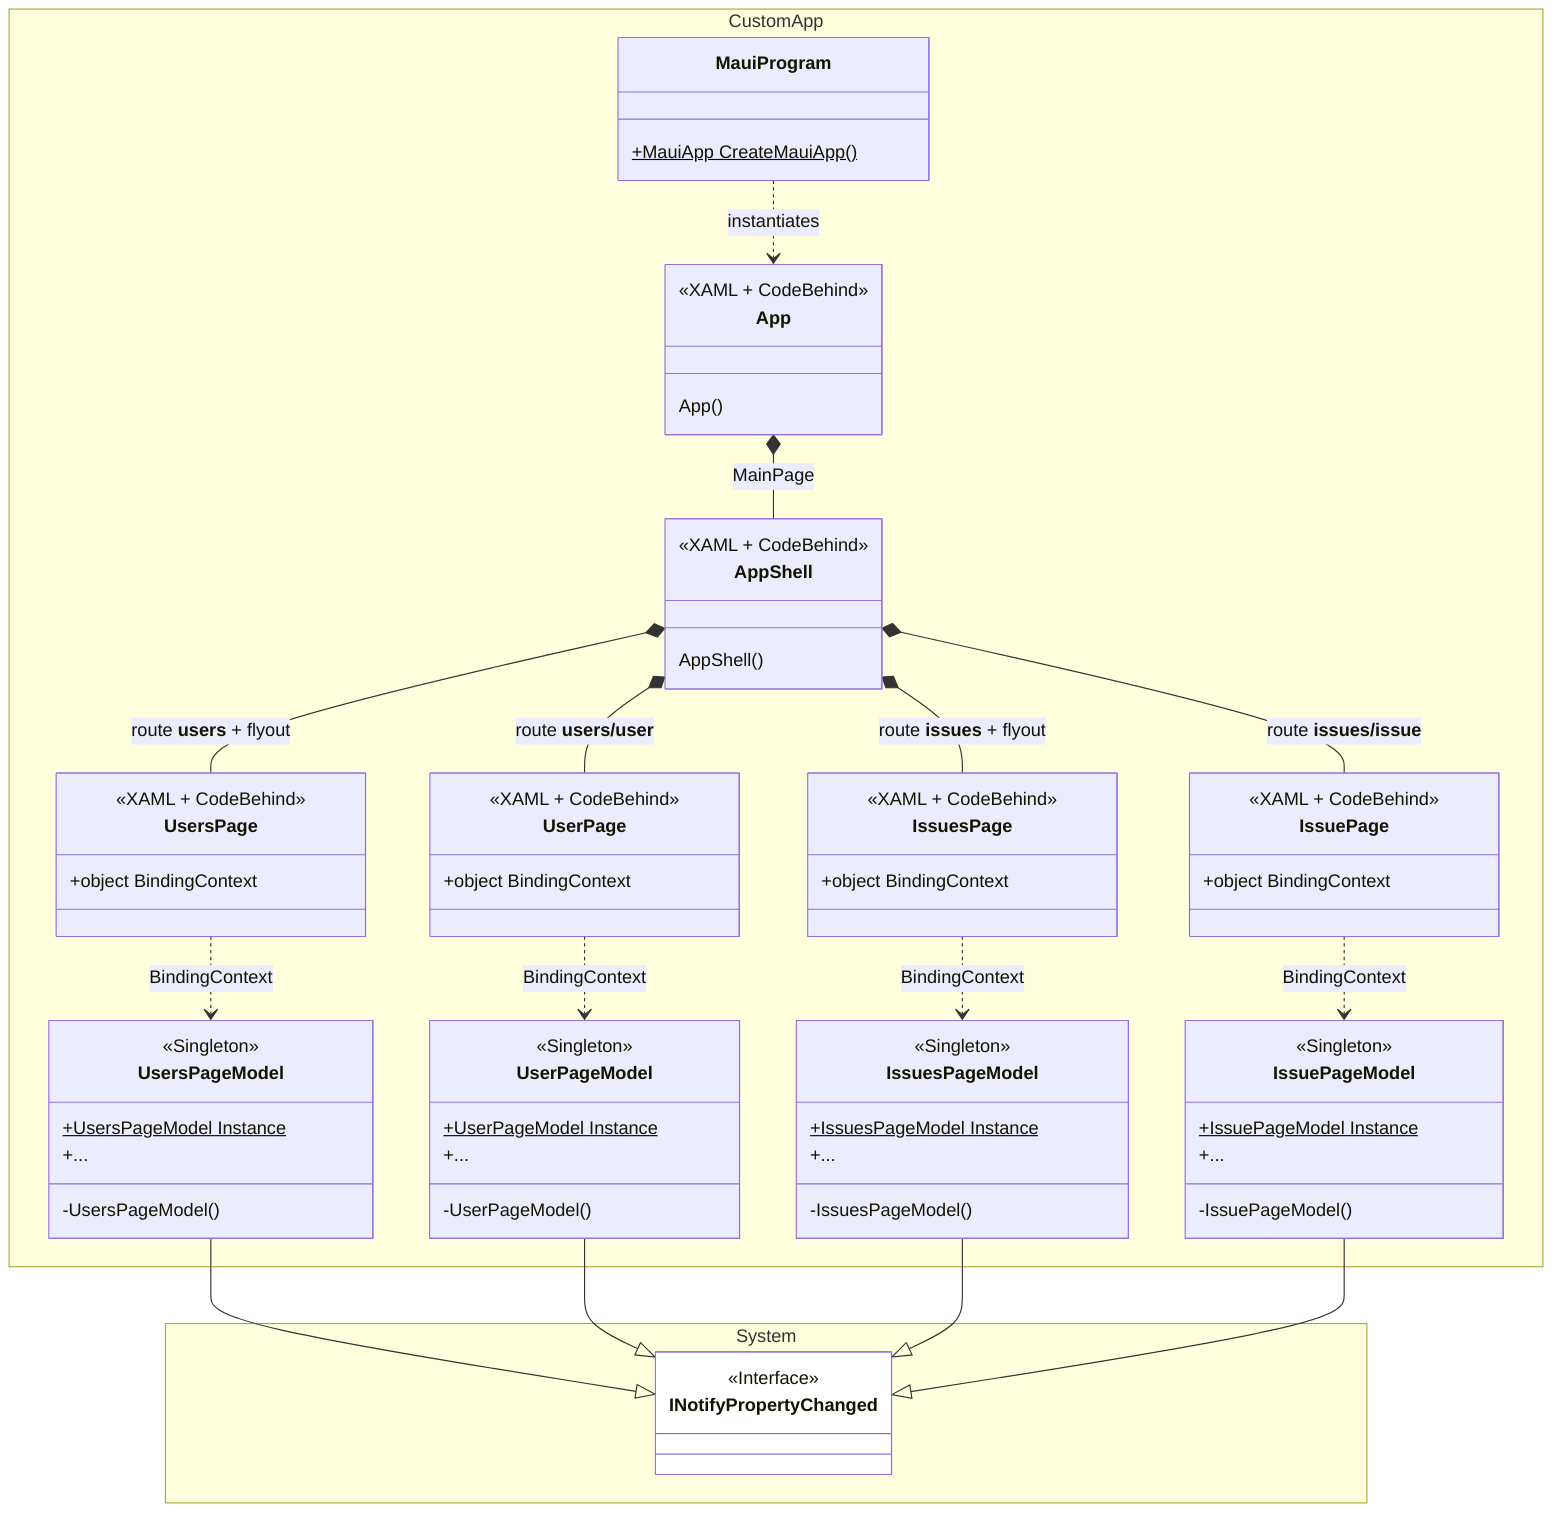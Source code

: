classDiagram
        
    namespace CustomApp {
        class MauiProgram {
            +MauiApp CreateMauiApp()$
        }
        class App {
            <<XAML + CodeBehind>>
            App()
        }
        class AppShell {
            <<XAML + CodeBehind>>
            AppShell()
        }

        class UsersPage {
            <<XAML + CodeBehind>>
            +object BindingContext
        }
        class UserPage {
            <<XAML + CodeBehind>>
            +object BindingContext
        }
        class IssuesPage {
            <<XAML + CodeBehind>>
            +object BindingContext
        }
        class IssuePage {
            <<XAML + CodeBehind>>
            +object BindingContext
        }

        class UsersPageModel {
            <<Singleton>>
            +UsersPageModel Instance$
            +...
            -UsersPageModel()
        }
        class UserPageModel {
            <<Singleton>>
            +UserPageModel Instance$
            +...
            -UserPageModel()
        }
        class IssuesPageModel {
            <<Singleton>>
            +IssuesPageModel Instance$
            +...
            -IssuesPageModel()
        }
        class IssuePageModel {
            <<Singleton>>
            +IssuePageModel Instance$
            +...
            -IssuePageModel()
        }
    }

    namespace System {
        class INotifyPropertyChanged {
            <<Interface>>
        }
    }

    MauiProgram ..> App : instantiates

    App *-- AppShell : MainPage

    AppShell *-- UsersPage : route <b>users</b> + flyout
    AppShell *-- UserPage : route <b>users/user</b>
    AppShell *-- IssuesPage : route <b>issues</b> + flyout
    AppShell *-- IssuePage : route <b>issues/issue</b>

    UsersPage ..> UsersPageModel : BindingContext
    UserPage ..> UserPageModel : BindingContext
    IssuesPage ..> IssuesPageModel : BindingContext
    IssuePage ..> IssuePageModel : BindingContext

    UsersPageModel --|> INotifyPropertyChanged
    UserPageModel --|> INotifyPropertyChanged
    IssuesPageModel --|> INotifyPropertyChanged
    IssuePageModel --|> INotifyPropertyChanged

    style INotifyPropertyChanged fill:white
